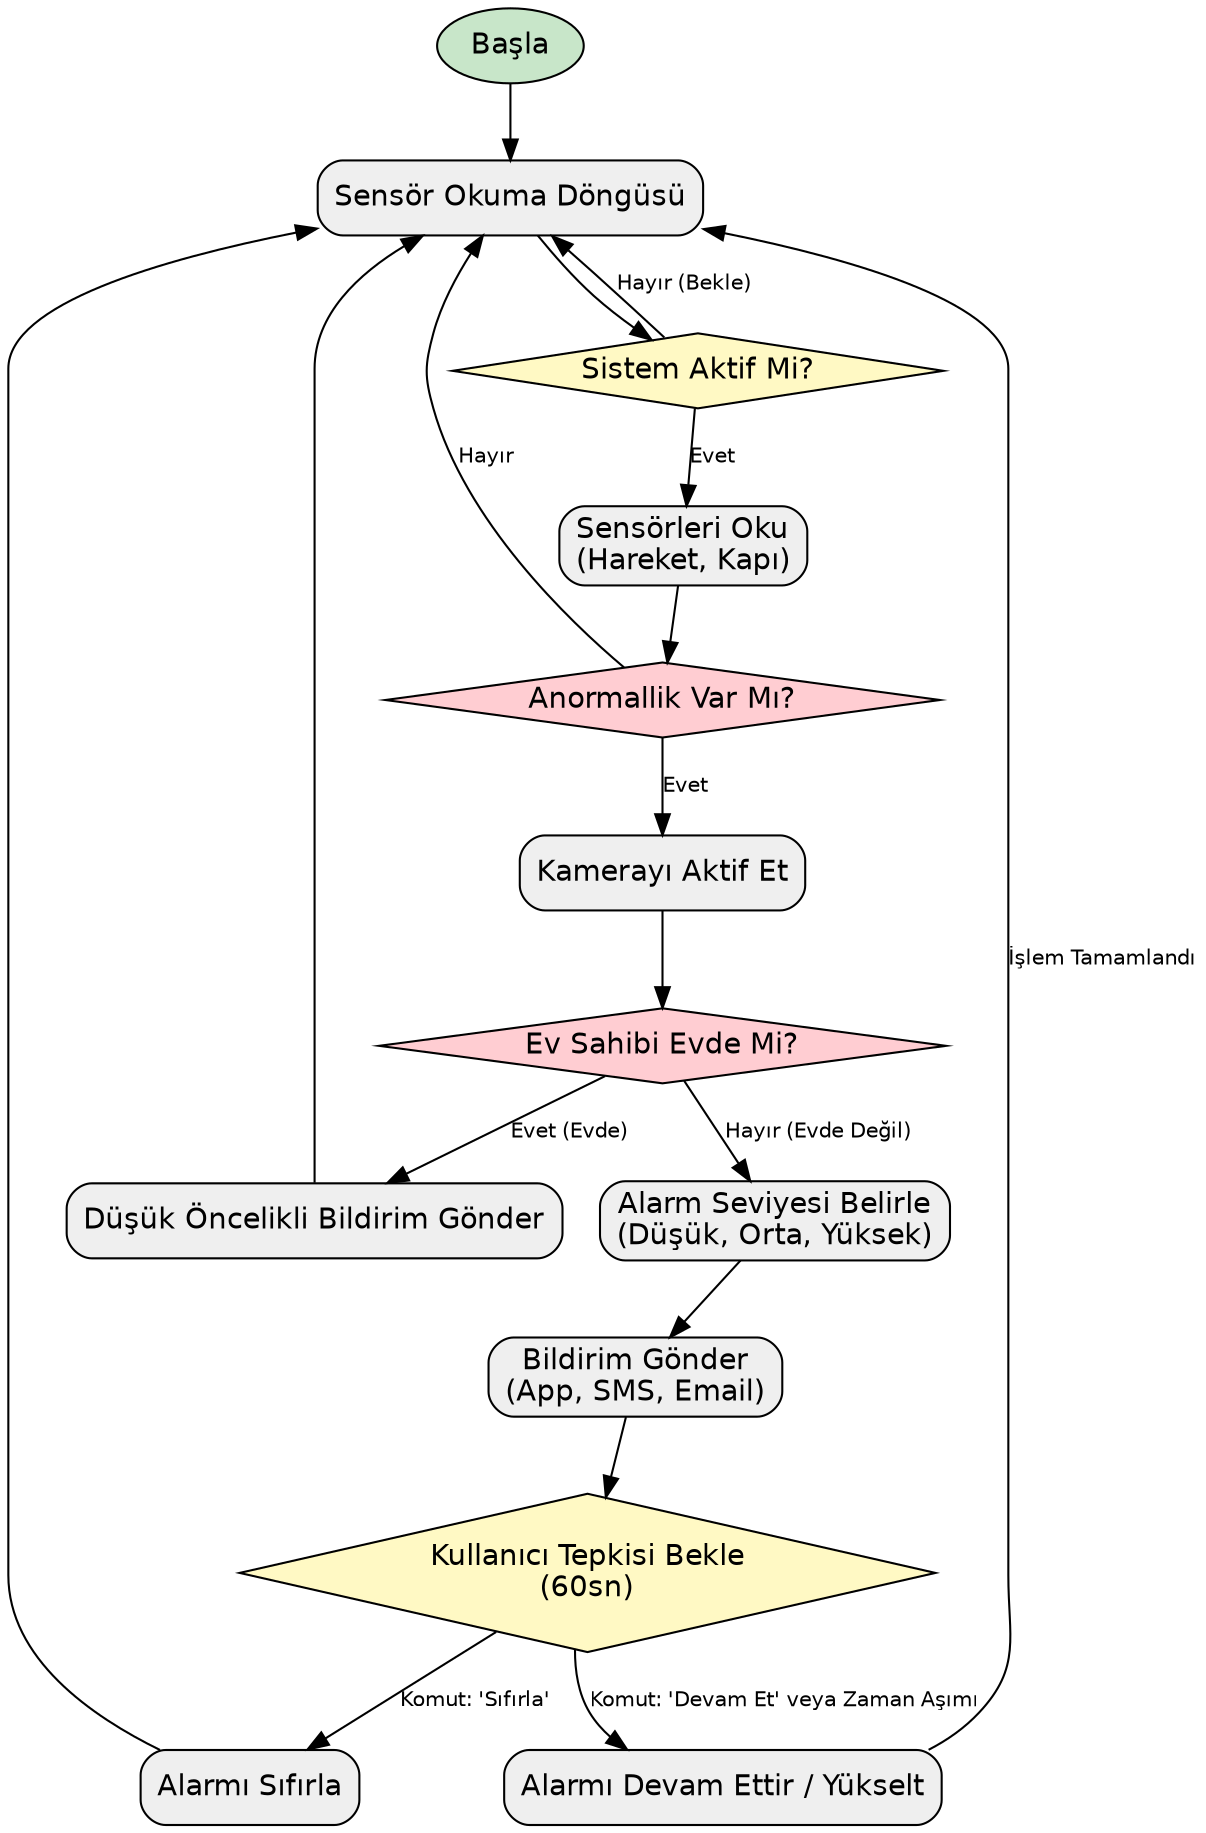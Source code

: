 digraph AkilliEvGuvenlikSistemi {
    rankdir=TB;
    node [shape=box, style="rounded,filled", fillcolor="#EFEFEF", fontname="Helvetica"];
    edge [fontname="Helvetica", fontsize=10];

    // Node Definitions
    start [label="Başla", shape=ellipse, style=filled, fillcolor="#C8E6C9"];
    dongu_basi [label="Sensör Okuma Döngüsü"];
    sistem_aktif_mi [label="Sistem Aktif Mi?", shape=diamond, style=filled, fillcolor="#FFF9C4"];
    sensor_oku [label="Sensörleri Oku\n(Hareket, Kapı)"];
    anomali_var_mi [label="Anormallik Var Mı?", shape=diamond, style=filled, fillcolor="#FFCDD2"];
    kamera_aktif_et [label="Kamerayı Aktif Et"];
    yanlis_alarm_kontrol [label="Ev Sahibi Evde Mi?", shape=diamond, style=filled, fillcolor="#FFCDD2"];
    alarm_seviyesi_belirle [label="Alarm Seviyesi Belirle\n(Düşük, Orta, Yüksek)"];
    bildirim_gonder [label="Bildirim Gönder\n(App, SMS, Email)"];
    kullanici_tepkisi_bekle [label="Kullanıcı Tepkisi Bekle\n(60sn)", shape=diamond, style=filled, fillcolor="#FFF9C4"];
    alarm_sifirla [label="Alarmı Sıfırla"];
    alarm_devam_et [label="Alarmı Devam Ettir / Yükselt"];
    dusuk_oncelikli_bildirim [label="Düşük Öncelikli Bildirim Gönder"];
    
    // Flow Logic
    start -> dongu_basi;
    dongu_basi -> sistem_aktif_mi;
    
    sistem_aktif_mi -> sensor_oku [label="Evet"];
    sistem_aktif_mi -> dongu_basi [label="Hayır (Bekle)"];
    
    sensor_oku -> anomali_var_mi;
    anomali_var_mi -> dongu_basi [label="Hayır"];
    anomali_var_mi -> kamera_aktif_et [label="Evet"];
    
    kamera_aktif_et -> yanlis_alarm_kontrol;
    
    yanlis_alarm_kontrol -> alarm_seviyesi_belirle [label="Hayır (Evde Değil)"];
    yanlis_alarm_kontrol -> dusuk_oncelikli_bildirim [label="Evet (Evde)"];
    dusuk_oncelikli_bildirim -> dongu_basi;
    
    alarm_seviyesi_belirle -> bildirim_gonder;
    bildirim_gonder -> kullanici_tepkisi_bekle;
    
    kullanici_tepkisi_bekle -> alarm_sifirla [label="Komut: 'Sıfırla'"];
    kullanici_tepkisi_bekle -> alarm_devam_et [label="Komut: 'Devam Et' veya Zaman Aşımı"];
    
    alarm_sifirla -> dongu_basi;
    alarm_devam_et -> dongu_basi [label="İşlem Tamamlandı"];
}